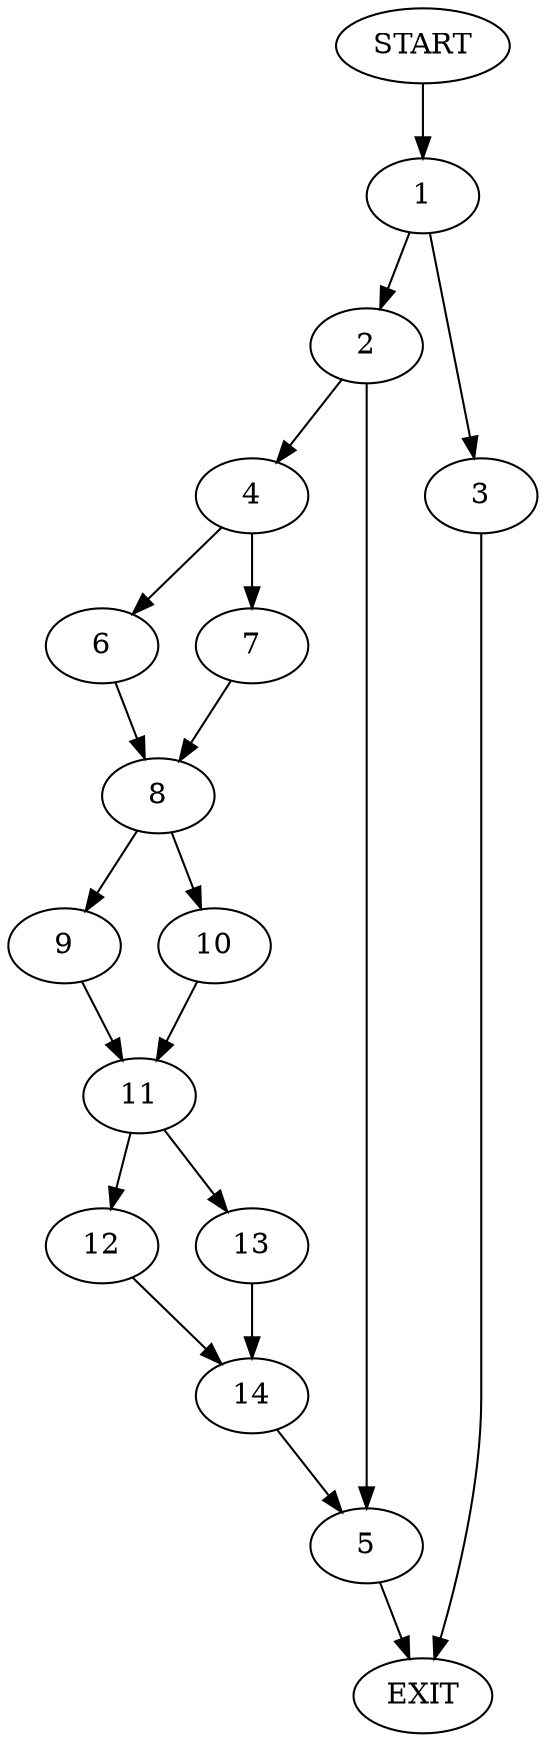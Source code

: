 digraph {
0 [label="START"]
15 [label="EXIT"]
0 -> 1
1 -> 2
1 -> 3
3 -> 15
2 -> 4
2 -> 5
5 -> 15
4 -> 6
4 -> 7
7 -> 8
6 -> 8
8 -> 9
8 -> 10
10 -> 11
9 -> 11
11 -> 12
11 -> 13
12 -> 14
13 -> 14
14 -> 5
}
